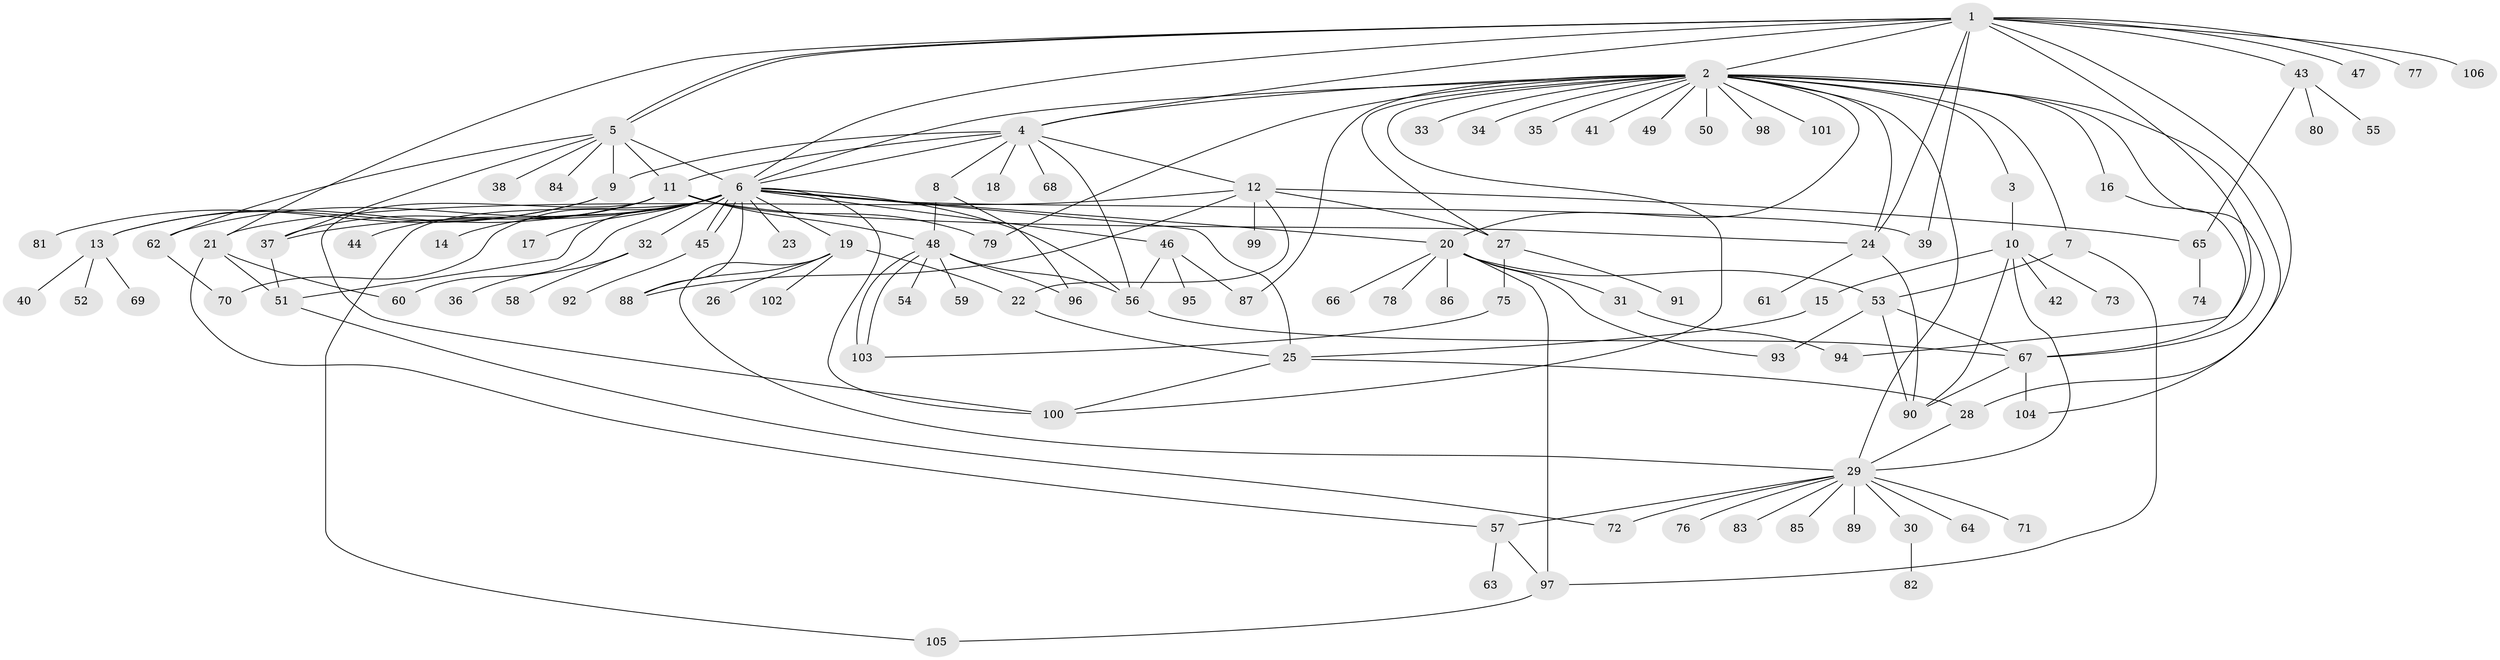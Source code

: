 // coarse degree distribution, {1: 0.40625, 12: 0.03125, 2: 0.125, 4: 0.15625, 10: 0.03125, 3: 0.03125, 5: 0.03125, 9: 0.03125, 7: 0.09375, 17: 0.03125, 8: 0.03125}
// Generated by graph-tools (version 1.1) at 2025/36/03/04/25 23:36:47]
// undirected, 106 vertices, 164 edges
graph export_dot {
  node [color=gray90,style=filled];
  1;
  2;
  3;
  4;
  5;
  6;
  7;
  8;
  9;
  10;
  11;
  12;
  13;
  14;
  15;
  16;
  17;
  18;
  19;
  20;
  21;
  22;
  23;
  24;
  25;
  26;
  27;
  28;
  29;
  30;
  31;
  32;
  33;
  34;
  35;
  36;
  37;
  38;
  39;
  40;
  41;
  42;
  43;
  44;
  45;
  46;
  47;
  48;
  49;
  50;
  51;
  52;
  53;
  54;
  55;
  56;
  57;
  58;
  59;
  60;
  61;
  62;
  63;
  64;
  65;
  66;
  67;
  68;
  69;
  70;
  71;
  72;
  73;
  74;
  75;
  76;
  77;
  78;
  79;
  80;
  81;
  82;
  83;
  84;
  85;
  86;
  87;
  88;
  89;
  90;
  91;
  92;
  93;
  94;
  95;
  96;
  97;
  98;
  99;
  100;
  101;
  102;
  103;
  104;
  105;
  106;
  1 -- 2;
  1 -- 4;
  1 -- 5;
  1 -- 5;
  1 -- 6;
  1 -- 21;
  1 -- 24;
  1 -- 28;
  1 -- 39;
  1 -- 43;
  1 -- 47;
  1 -- 77;
  1 -- 94;
  1 -- 106;
  2 -- 3;
  2 -- 4;
  2 -- 6;
  2 -- 7;
  2 -- 16;
  2 -- 20;
  2 -- 24;
  2 -- 27;
  2 -- 29;
  2 -- 33;
  2 -- 34;
  2 -- 35;
  2 -- 41;
  2 -- 49;
  2 -- 50;
  2 -- 67;
  2 -- 79;
  2 -- 87;
  2 -- 98;
  2 -- 100;
  2 -- 101;
  2 -- 104;
  3 -- 10;
  4 -- 6;
  4 -- 8;
  4 -- 9;
  4 -- 11;
  4 -- 12;
  4 -- 18;
  4 -- 56;
  4 -- 68;
  5 -- 6;
  5 -- 9;
  5 -- 11;
  5 -- 37;
  5 -- 38;
  5 -- 62;
  5 -- 84;
  6 -- 14;
  6 -- 17;
  6 -- 19;
  6 -- 20;
  6 -- 23;
  6 -- 25;
  6 -- 32;
  6 -- 37;
  6 -- 39;
  6 -- 45;
  6 -- 45;
  6 -- 46;
  6 -- 51;
  6 -- 56;
  6 -- 60;
  6 -- 62;
  6 -- 70;
  6 -- 88;
  6 -- 100;
  6 -- 105;
  7 -- 53;
  7 -- 97;
  8 -- 48;
  8 -- 96;
  9 -- 13;
  9 -- 81;
  10 -- 15;
  10 -- 29;
  10 -- 42;
  10 -- 73;
  10 -- 90;
  11 -- 13;
  11 -- 24;
  11 -- 37;
  11 -- 44;
  11 -- 48;
  11 -- 79;
  11 -- 100;
  12 -- 21;
  12 -- 22;
  12 -- 27;
  12 -- 65;
  12 -- 88;
  12 -- 99;
  13 -- 40;
  13 -- 52;
  13 -- 69;
  15 -- 25;
  16 -- 67;
  19 -- 22;
  19 -- 26;
  19 -- 29;
  19 -- 88;
  19 -- 102;
  20 -- 31;
  20 -- 53;
  20 -- 66;
  20 -- 78;
  20 -- 86;
  20 -- 93;
  20 -- 97;
  21 -- 51;
  21 -- 57;
  21 -- 60;
  22 -- 25;
  24 -- 61;
  24 -- 90;
  25 -- 28;
  25 -- 100;
  27 -- 75;
  27 -- 91;
  28 -- 29;
  29 -- 30;
  29 -- 57;
  29 -- 64;
  29 -- 71;
  29 -- 72;
  29 -- 76;
  29 -- 83;
  29 -- 85;
  29 -- 89;
  30 -- 82;
  31 -- 94;
  32 -- 36;
  32 -- 58;
  37 -- 51;
  43 -- 55;
  43 -- 65;
  43 -- 80;
  45 -- 92;
  46 -- 56;
  46 -- 87;
  46 -- 95;
  48 -- 54;
  48 -- 56;
  48 -- 59;
  48 -- 96;
  48 -- 103;
  48 -- 103;
  51 -- 72;
  53 -- 67;
  53 -- 90;
  53 -- 93;
  56 -- 67;
  57 -- 63;
  57 -- 97;
  62 -- 70;
  65 -- 74;
  67 -- 90;
  67 -- 104;
  75 -- 103;
  97 -- 105;
}

